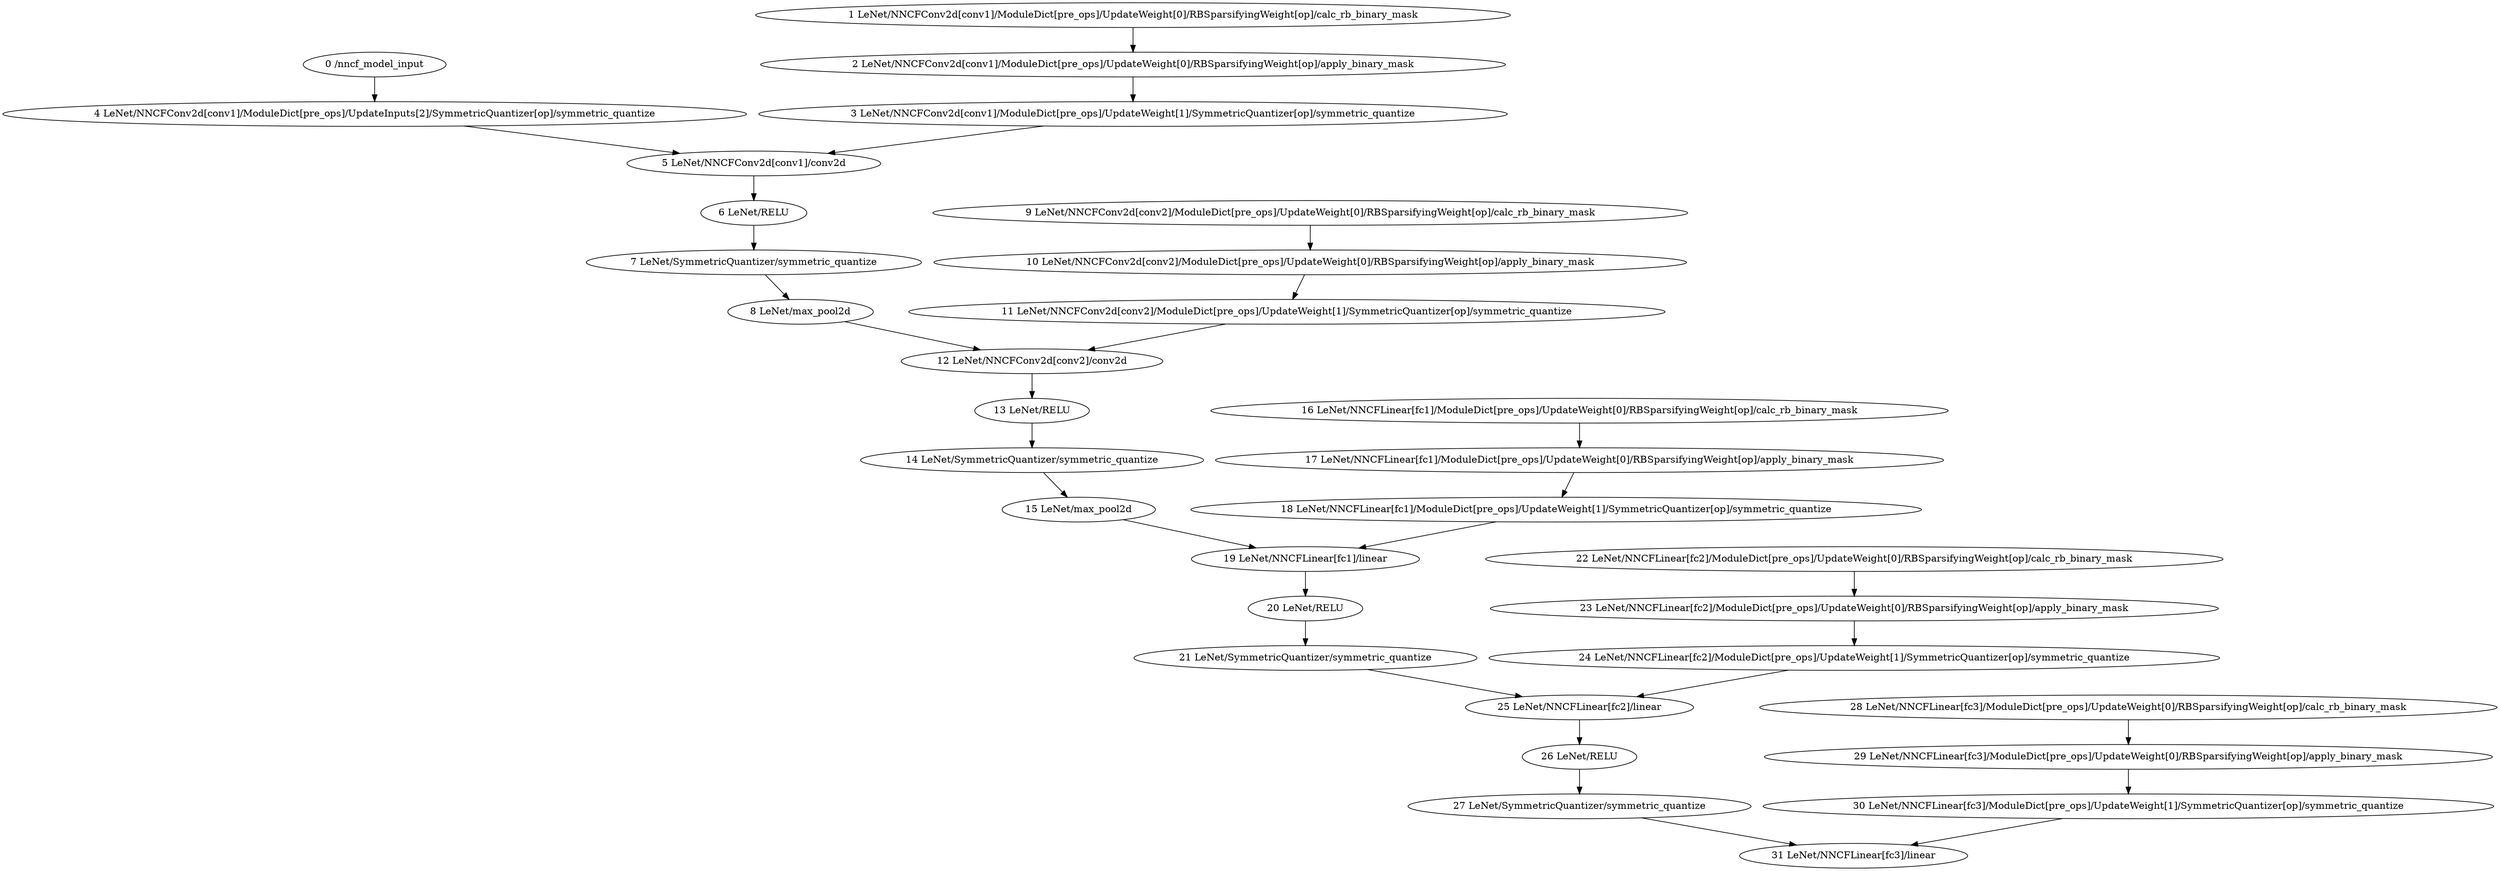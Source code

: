 strict digraph  {
"0 /nncf_model_input" [id=0, scope="", type=nncf_model_input];
"1 LeNet/NNCFConv2d[conv1]/ModuleDict[pre_ops]/UpdateWeight[0]/RBSparsifyingWeight[op]/calc_rb_binary_mask" [id=1, scope="LeNet/NNCFConv2d[conv1]/ModuleDict[pre_ops]/UpdateWeight[0]/RBSparsifyingWeight[op]", type=calc_rb_binary_mask];
"2 LeNet/NNCFConv2d[conv1]/ModuleDict[pre_ops]/UpdateWeight[0]/RBSparsifyingWeight[op]/apply_binary_mask" [id=2, scope="LeNet/NNCFConv2d[conv1]/ModuleDict[pre_ops]/UpdateWeight[0]/RBSparsifyingWeight[op]", type=apply_binary_mask];
"3 LeNet/NNCFConv2d[conv1]/ModuleDict[pre_ops]/UpdateWeight[1]/SymmetricQuantizer[op]/symmetric_quantize" [id=3, scope="LeNet/NNCFConv2d[conv1]/ModuleDict[pre_ops]/UpdateWeight[1]/SymmetricQuantizer[op]", type=symmetric_quantize];
"4 LeNet/NNCFConv2d[conv1]/ModuleDict[pre_ops]/UpdateInputs[2]/SymmetricQuantizer[op]/symmetric_quantize" [id=4, scope="LeNet/NNCFConv2d[conv1]/ModuleDict[pre_ops]/UpdateInputs[2]/SymmetricQuantizer[op]", type=symmetric_quantize];
"5 LeNet/NNCFConv2d[conv1]/conv2d" [id=5, scope="LeNet/NNCFConv2d[conv1]", type=conv2d];
"6 LeNet/RELU" [id=6, scope=LeNet, type=RELU];
"7 LeNet/SymmetricQuantizer/symmetric_quantize" [id=7, scope="LeNet/SymmetricQuantizer", type=symmetric_quantize];
"8 LeNet/max_pool2d" [id=8, scope=LeNet, type=max_pool2d];
"9 LeNet/NNCFConv2d[conv2]/ModuleDict[pre_ops]/UpdateWeight[0]/RBSparsifyingWeight[op]/calc_rb_binary_mask" [id=9, scope="LeNet/NNCFConv2d[conv2]/ModuleDict[pre_ops]/UpdateWeight[0]/RBSparsifyingWeight[op]", type=calc_rb_binary_mask];
"10 LeNet/NNCFConv2d[conv2]/ModuleDict[pre_ops]/UpdateWeight[0]/RBSparsifyingWeight[op]/apply_binary_mask" [id=10, scope="LeNet/NNCFConv2d[conv2]/ModuleDict[pre_ops]/UpdateWeight[0]/RBSparsifyingWeight[op]", type=apply_binary_mask];
"11 LeNet/NNCFConv2d[conv2]/ModuleDict[pre_ops]/UpdateWeight[1]/SymmetricQuantizer[op]/symmetric_quantize" [id=11, scope="LeNet/NNCFConv2d[conv2]/ModuleDict[pre_ops]/UpdateWeight[1]/SymmetricQuantizer[op]", type=symmetric_quantize];
"12 LeNet/NNCFConv2d[conv2]/conv2d" [id=12, scope="LeNet/NNCFConv2d[conv2]", type=conv2d];
"13 LeNet/RELU" [id=13, scope=LeNet, type=RELU];
"14 LeNet/SymmetricQuantizer/symmetric_quantize" [id=14, scope="LeNet/SymmetricQuantizer", type=symmetric_quantize];
"15 LeNet/max_pool2d" [id=15, scope=LeNet, type=max_pool2d];
"16 LeNet/NNCFLinear[fc1]/ModuleDict[pre_ops]/UpdateWeight[0]/RBSparsifyingWeight[op]/calc_rb_binary_mask" [id=16, scope="LeNet/NNCFLinear[fc1]/ModuleDict[pre_ops]/UpdateWeight[0]/RBSparsifyingWeight[op]", type=calc_rb_binary_mask];
"17 LeNet/NNCFLinear[fc1]/ModuleDict[pre_ops]/UpdateWeight[0]/RBSparsifyingWeight[op]/apply_binary_mask" [id=17, scope="LeNet/NNCFLinear[fc1]/ModuleDict[pre_ops]/UpdateWeight[0]/RBSparsifyingWeight[op]", type=apply_binary_mask];
"18 LeNet/NNCFLinear[fc1]/ModuleDict[pre_ops]/UpdateWeight[1]/SymmetricQuantizer[op]/symmetric_quantize" [id=18, scope="LeNet/NNCFLinear[fc1]/ModuleDict[pre_ops]/UpdateWeight[1]/SymmetricQuantizer[op]", type=symmetric_quantize];
"19 LeNet/NNCFLinear[fc1]/linear" [id=19, scope="LeNet/NNCFLinear[fc1]", type=linear];
"20 LeNet/RELU" [id=20, scope=LeNet, type=RELU];
"21 LeNet/SymmetricQuantizer/symmetric_quantize" [id=21, scope="LeNet/SymmetricQuantizer", type=symmetric_quantize];
"22 LeNet/NNCFLinear[fc2]/ModuleDict[pre_ops]/UpdateWeight[0]/RBSparsifyingWeight[op]/calc_rb_binary_mask" [id=22, scope="LeNet/NNCFLinear[fc2]/ModuleDict[pre_ops]/UpdateWeight[0]/RBSparsifyingWeight[op]", type=calc_rb_binary_mask];
"23 LeNet/NNCFLinear[fc2]/ModuleDict[pre_ops]/UpdateWeight[0]/RBSparsifyingWeight[op]/apply_binary_mask" [id=23, scope="LeNet/NNCFLinear[fc2]/ModuleDict[pre_ops]/UpdateWeight[0]/RBSparsifyingWeight[op]", type=apply_binary_mask];
"24 LeNet/NNCFLinear[fc2]/ModuleDict[pre_ops]/UpdateWeight[1]/SymmetricQuantizer[op]/symmetric_quantize" [id=24, scope="LeNet/NNCFLinear[fc2]/ModuleDict[pre_ops]/UpdateWeight[1]/SymmetricQuantizer[op]", type=symmetric_quantize];
"25 LeNet/NNCFLinear[fc2]/linear" [id=25, scope="LeNet/NNCFLinear[fc2]", type=linear];
"26 LeNet/RELU" [id=26, scope=LeNet, type=RELU];
"27 LeNet/SymmetricQuantizer/symmetric_quantize" [id=27, scope="LeNet/SymmetricQuantizer", type=symmetric_quantize];
"28 LeNet/NNCFLinear[fc3]/ModuleDict[pre_ops]/UpdateWeight[0]/RBSparsifyingWeight[op]/calc_rb_binary_mask" [id=28, scope="LeNet/NNCFLinear[fc3]/ModuleDict[pre_ops]/UpdateWeight[0]/RBSparsifyingWeight[op]", type=calc_rb_binary_mask];
"29 LeNet/NNCFLinear[fc3]/ModuleDict[pre_ops]/UpdateWeight[0]/RBSparsifyingWeight[op]/apply_binary_mask" [id=29, scope="LeNet/NNCFLinear[fc3]/ModuleDict[pre_ops]/UpdateWeight[0]/RBSparsifyingWeight[op]", type=apply_binary_mask];
"30 LeNet/NNCFLinear[fc3]/ModuleDict[pre_ops]/UpdateWeight[1]/SymmetricQuantizer[op]/symmetric_quantize" [id=30, scope="LeNet/NNCFLinear[fc3]/ModuleDict[pre_ops]/UpdateWeight[1]/SymmetricQuantizer[op]", type=symmetric_quantize];
"31 LeNet/NNCFLinear[fc3]/linear" [id=31, scope="LeNet/NNCFLinear[fc3]", type=linear];
"0 /nncf_model_input" -> "4 LeNet/NNCFConv2d[conv1]/ModuleDict[pre_ops]/UpdateInputs[2]/SymmetricQuantizer[op]/symmetric_quantize";
"1 LeNet/NNCFConv2d[conv1]/ModuleDict[pre_ops]/UpdateWeight[0]/RBSparsifyingWeight[op]/calc_rb_binary_mask" -> "2 LeNet/NNCFConv2d[conv1]/ModuleDict[pre_ops]/UpdateWeight[0]/RBSparsifyingWeight[op]/apply_binary_mask";
"2 LeNet/NNCFConv2d[conv1]/ModuleDict[pre_ops]/UpdateWeight[0]/RBSparsifyingWeight[op]/apply_binary_mask" -> "3 LeNet/NNCFConv2d[conv1]/ModuleDict[pre_ops]/UpdateWeight[1]/SymmetricQuantizer[op]/symmetric_quantize";
"3 LeNet/NNCFConv2d[conv1]/ModuleDict[pre_ops]/UpdateWeight[1]/SymmetricQuantizer[op]/symmetric_quantize" -> "5 LeNet/NNCFConv2d[conv1]/conv2d";
"4 LeNet/NNCFConv2d[conv1]/ModuleDict[pre_ops]/UpdateInputs[2]/SymmetricQuantizer[op]/symmetric_quantize" -> "5 LeNet/NNCFConv2d[conv1]/conv2d";
"5 LeNet/NNCFConv2d[conv1]/conv2d" -> "6 LeNet/RELU";
"6 LeNet/RELU" -> "7 LeNet/SymmetricQuantizer/symmetric_quantize";
"7 LeNet/SymmetricQuantizer/symmetric_quantize" -> "8 LeNet/max_pool2d";
"8 LeNet/max_pool2d" -> "12 LeNet/NNCFConv2d[conv2]/conv2d";
"9 LeNet/NNCFConv2d[conv2]/ModuleDict[pre_ops]/UpdateWeight[0]/RBSparsifyingWeight[op]/calc_rb_binary_mask" -> "10 LeNet/NNCFConv2d[conv2]/ModuleDict[pre_ops]/UpdateWeight[0]/RBSparsifyingWeight[op]/apply_binary_mask";
"10 LeNet/NNCFConv2d[conv2]/ModuleDict[pre_ops]/UpdateWeight[0]/RBSparsifyingWeight[op]/apply_binary_mask" -> "11 LeNet/NNCFConv2d[conv2]/ModuleDict[pre_ops]/UpdateWeight[1]/SymmetricQuantizer[op]/symmetric_quantize";
"11 LeNet/NNCFConv2d[conv2]/ModuleDict[pre_ops]/UpdateWeight[1]/SymmetricQuantizer[op]/symmetric_quantize" -> "12 LeNet/NNCFConv2d[conv2]/conv2d";
"12 LeNet/NNCFConv2d[conv2]/conv2d" -> "13 LeNet/RELU";
"13 LeNet/RELU" -> "14 LeNet/SymmetricQuantizer/symmetric_quantize";
"14 LeNet/SymmetricQuantizer/symmetric_quantize" -> "15 LeNet/max_pool2d";
"15 LeNet/max_pool2d" -> "19 LeNet/NNCFLinear[fc1]/linear";
"16 LeNet/NNCFLinear[fc1]/ModuleDict[pre_ops]/UpdateWeight[0]/RBSparsifyingWeight[op]/calc_rb_binary_mask" -> "17 LeNet/NNCFLinear[fc1]/ModuleDict[pre_ops]/UpdateWeight[0]/RBSparsifyingWeight[op]/apply_binary_mask";
"17 LeNet/NNCFLinear[fc1]/ModuleDict[pre_ops]/UpdateWeight[0]/RBSparsifyingWeight[op]/apply_binary_mask" -> "18 LeNet/NNCFLinear[fc1]/ModuleDict[pre_ops]/UpdateWeight[1]/SymmetricQuantizer[op]/symmetric_quantize";
"18 LeNet/NNCFLinear[fc1]/ModuleDict[pre_ops]/UpdateWeight[1]/SymmetricQuantizer[op]/symmetric_quantize" -> "19 LeNet/NNCFLinear[fc1]/linear";
"19 LeNet/NNCFLinear[fc1]/linear" -> "20 LeNet/RELU";
"20 LeNet/RELU" -> "21 LeNet/SymmetricQuantizer/symmetric_quantize";
"21 LeNet/SymmetricQuantizer/symmetric_quantize" -> "25 LeNet/NNCFLinear[fc2]/linear";
"22 LeNet/NNCFLinear[fc2]/ModuleDict[pre_ops]/UpdateWeight[0]/RBSparsifyingWeight[op]/calc_rb_binary_mask" -> "23 LeNet/NNCFLinear[fc2]/ModuleDict[pre_ops]/UpdateWeight[0]/RBSparsifyingWeight[op]/apply_binary_mask";
"23 LeNet/NNCFLinear[fc2]/ModuleDict[pre_ops]/UpdateWeight[0]/RBSparsifyingWeight[op]/apply_binary_mask" -> "24 LeNet/NNCFLinear[fc2]/ModuleDict[pre_ops]/UpdateWeight[1]/SymmetricQuantizer[op]/symmetric_quantize";
"24 LeNet/NNCFLinear[fc2]/ModuleDict[pre_ops]/UpdateWeight[1]/SymmetricQuantizer[op]/symmetric_quantize" -> "25 LeNet/NNCFLinear[fc2]/linear";
"25 LeNet/NNCFLinear[fc2]/linear" -> "26 LeNet/RELU";
"26 LeNet/RELU" -> "27 LeNet/SymmetricQuantizer/symmetric_quantize";
"27 LeNet/SymmetricQuantizer/symmetric_quantize" -> "31 LeNet/NNCFLinear[fc3]/linear";
"28 LeNet/NNCFLinear[fc3]/ModuleDict[pre_ops]/UpdateWeight[0]/RBSparsifyingWeight[op]/calc_rb_binary_mask" -> "29 LeNet/NNCFLinear[fc3]/ModuleDict[pre_ops]/UpdateWeight[0]/RBSparsifyingWeight[op]/apply_binary_mask";
"29 LeNet/NNCFLinear[fc3]/ModuleDict[pre_ops]/UpdateWeight[0]/RBSparsifyingWeight[op]/apply_binary_mask" -> "30 LeNet/NNCFLinear[fc3]/ModuleDict[pre_ops]/UpdateWeight[1]/SymmetricQuantizer[op]/symmetric_quantize";
"30 LeNet/NNCFLinear[fc3]/ModuleDict[pre_ops]/UpdateWeight[1]/SymmetricQuantizer[op]/symmetric_quantize" -> "31 LeNet/NNCFLinear[fc3]/linear";
}
